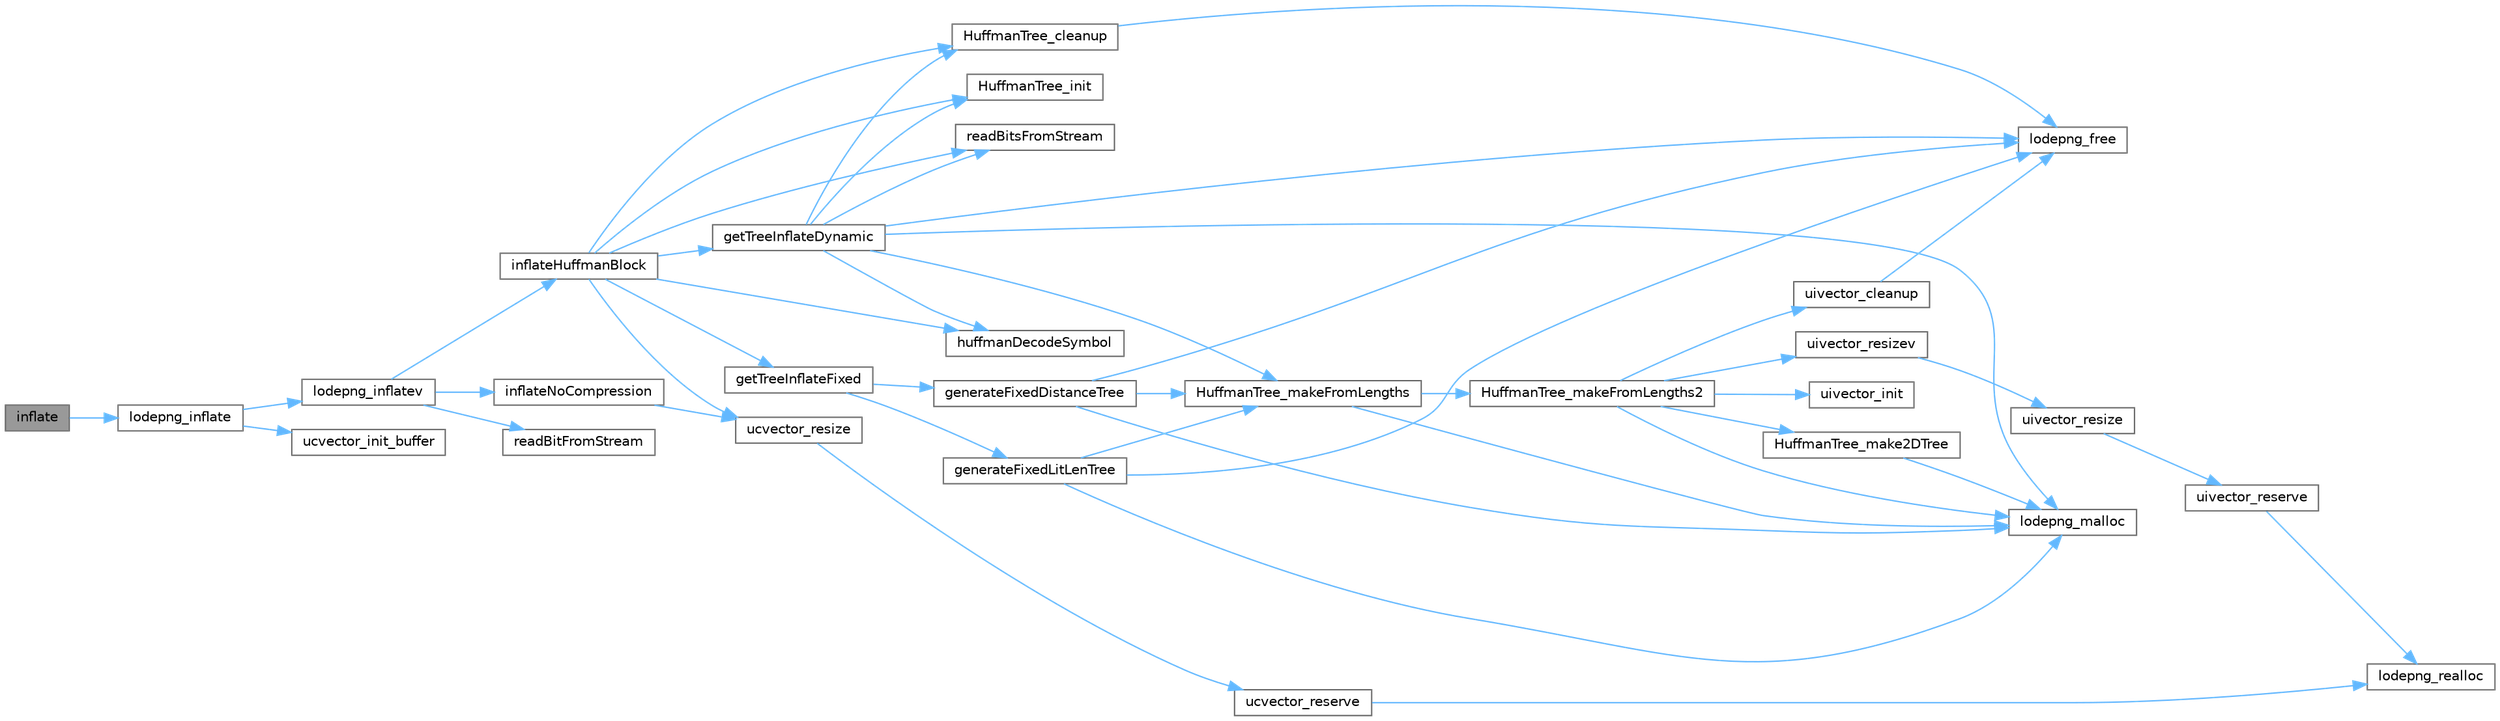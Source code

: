 digraph "inflate"
{
 // LATEX_PDF_SIZE
  bgcolor="transparent";
  edge [fontname=Helvetica,fontsize=10,labelfontname=Helvetica,labelfontsize=10];
  node [fontname=Helvetica,fontsize=10,shape=box,height=0.2,width=0.4];
  rankdir="LR";
  Node1 [id="Node000001",label="inflate",height=0.2,width=0.4,color="gray40", fillcolor="grey60", style="filled", fontcolor="black",tooltip=" "];
  Node1 -> Node2 [id="edge45_Node000001_Node000002",color="steelblue1",style="solid",tooltip=" "];
  Node2 [id="Node000002",label="lodepng_inflate",height=0.2,width=0.4,color="grey40", fillcolor="white", style="filled",URL="$lodepng_8cpp.html#a9c2f61923ad2ce3d47354923ba6df62d",tooltip=" "];
  Node2 -> Node3 [id="edge46_Node000002_Node000003",color="steelblue1",style="solid",tooltip=" "];
  Node3 [id="Node000003",label="lodepng_inflatev",height=0.2,width=0.4,color="grey40", fillcolor="white", style="filled",URL="$lodepng_8cpp.html#ab9bde96d8779ba938e3122c30f169c11",tooltip=" "];
  Node3 -> Node4 [id="edge47_Node000003_Node000004",color="steelblue1",style="solid",tooltip=" "];
  Node4 [id="Node000004",label="inflateHuffmanBlock",height=0.2,width=0.4,color="grey40", fillcolor="white", style="filled",URL="$lodepng_8cpp.html#a81bb15a46d4af11cbc78bb671971b099",tooltip=" "];
  Node4 -> Node5 [id="edge48_Node000004_Node000005",color="steelblue1",style="solid",tooltip=" "];
  Node5 [id="Node000005",label="getTreeInflateDynamic",height=0.2,width=0.4,color="grey40", fillcolor="white", style="filled",URL="$lodepng_8cpp.html#a83644e0bc7e164a26131b1b369907d3b",tooltip=" "];
  Node5 -> Node6 [id="edge49_Node000005_Node000006",color="steelblue1",style="solid",tooltip=" "];
  Node6 [id="Node000006",label="huffmanDecodeSymbol",height=0.2,width=0.4,color="grey40", fillcolor="white", style="filled",URL="$lodepng_8cpp.html#abf89fc00646f5514a9b1c4f69785e052",tooltip=" "];
  Node5 -> Node7 [id="edge50_Node000005_Node000007",color="steelblue1",style="solid",tooltip=" "];
  Node7 [id="Node000007",label="HuffmanTree_cleanup",height=0.2,width=0.4,color="grey40", fillcolor="white", style="filled",URL="$lodepng_8cpp.html#a3228e11a4562c70c9fb78931eb6eb44a",tooltip=" "];
  Node7 -> Node8 [id="edge51_Node000007_Node000008",color="steelblue1",style="solid",tooltip=" "];
  Node8 [id="Node000008",label="lodepng_free",height=0.2,width=0.4,color="grey40", fillcolor="white", style="filled",URL="$lodepng_8cpp.html#a5cabd4078527ba33b78791fac7e8b15c",tooltip=" "];
  Node5 -> Node9 [id="edge52_Node000005_Node000009",color="steelblue1",style="solid",tooltip=" "];
  Node9 [id="Node000009",label="HuffmanTree_init",height=0.2,width=0.4,color="grey40", fillcolor="white", style="filled",URL="$lodepng_8cpp.html#a37cb427b175e04defdc48569b76a375c",tooltip=" "];
  Node5 -> Node10 [id="edge53_Node000005_Node000010",color="steelblue1",style="solid",tooltip=" "];
  Node10 [id="Node000010",label="HuffmanTree_makeFromLengths",height=0.2,width=0.4,color="grey40", fillcolor="white", style="filled",URL="$lodepng_8cpp.html#aba97231d47c3cb5538a30bb0cd4be7e9",tooltip=" "];
  Node10 -> Node11 [id="edge54_Node000010_Node000011",color="steelblue1",style="solid",tooltip=" "];
  Node11 [id="Node000011",label="HuffmanTree_makeFromLengths2",height=0.2,width=0.4,color="grey40", fillcolor="white", style="filled",URL="$lodepng_8cpp.html#a6dd288bb82383b61cb04855b6a38680a",tooltip=" "];
  Node11 -> Node12 [id="edge55_Node000011_Node000012",color="steelblue1",style="solid",tooltip=" "];
  Node12 [id="Node000012",label="HuffmanTree_make2DTree",height=0.2,width=0.4,color="grey40", fillcolor="white", style="filled",URL="$lodepng_8cpp.html#aadc61a27e58bef1cc7722ea172bf58fd",tooltip=" "];
  Node12 -> Node13 [id="edge56_Node000012_Node000013",color="steelblue1",style="solid",tooltip=" "];
  Node13 [id="Node000013",label="lodepng_malloc",height=0.2,width=0.4,color="grey40", fillcolor="white", style="filled",URL="$lodepng_8cpp.html#a15c8edd4f42cb9696d8f837113af9d30",tooltip=" "];
  Node11 -> Node13 [id="edge57_Node000011_Node000013",color="steelblue1",style="solid",tooltip=" "];
  Node11 -> Node14 [id="edge58_Node000011_Node000014",color="steelblue1",style="solid",tooltip=" "];
  Node14 [id="Node000014",label="uivector_cleanup",height=0.2,width=0.4,color="grey40", fillcolor="white", style="filled",URL="$lodepng_8cpp.html#a58616079535e14a89a469632d078d336",tooltip=" "];
  Node14 -> Node8 [id="edge59_Node000014_Node000008",color="steelblue1",style="solid",tooltip=" "];
  Node11 -> Node15 [id="edge60_Node000011_Node000015",color="steelblue1",style="solid",tooltip=" "];
  Node15 [id="Node000015",label="uivector_init",height=0.2,width=0.4,color="grey40", fillcolor="white", style="filled",URL="$lodepng_8cpp.html#aa03164e774d0dea9886ccdbb3f591f49",tooltip=" "];
  Node11 -> Node16 [id="edge61_Node000011_Node000016",color="steelblue1",style="solid",tooltip=" "];
  Node16 [id="Node000016",label="uivector_resizev",height=0.2,width=0.4,color="grey40", fillcolor="white", style="filled",URL="$lodepng_8cpp.html#a2ceb381bbb52c2fc72946047b58ea11d",tooltip=" "];
  Node16 -> Node17 [id="edge62_Node000016_Node000017",color="steelblue1",style="solid",tooltip=" "];
  Node17 [id="Node000017",label="uivector_resize",height=0.2,width=0.4,color="grey40", fillcolor="white", style="filled",URL="$lodepng_8cpp.html#a348bbe51fbdd2881e2caabe468611a26",tooltip=" "];
  Node17 -> Node18 [id="edge63_Node000017_Node000018",color="steelblue1",style="solid",tooltip=" "];
  Node18 [id="Node000018",label="uivector_reserve",height=0.2,width=0.4,color="grey40", fillcolor="white", style="filled",URL="$lodepng_8cpp.html#a61adf65885d6d7d2ca17cc74c4878da2",tooltip=" "];
  Node18 -> Node19 [id="edge64_Node000018_Node000019",color="steelblue1",style="solid",tooltip=" "];
  Node19 [id="Node000019",label="lodepng_realloc",height=0.2,width=0.4,color="grey40", fillcolor="white", style="filled",URL="$lodepng_8cpp.html#ad7375c56c635fedd36932cf21b703162",tooltip=" "];
  Node10 -> Node13 [id="edge65_Node000010_Node000013",color="steelblue1",style="solid",tooltip=" "];
  Node5 -> Node8 [id="edge66_Node000005_Node000008",color="steelblue1",style="solid",tooltip=" "];
  Node5 -> Node13 [id="edge67_Node000005_Node000013",color="steelblue1",style="solid",tooltip=" "];
  Node5 -> Node20 [id="edge68_Node000005_Node000020",color="steelblue1",style="solid",tooltip=" "];
  Node20 [id="Node000020",label="readBitsFromStream",height=0.2,width=0.4,color="grey40", fillcolor="white", style="filled",URL="$lodepng_8cpp.html#aa7fbb9c4282b81dee9596cf334c7e719",tooltip=" "];
  Node4 -> Node21 [id="edge69_Node000004_Node000021",color="steelblue1",style="solid",tooltip=" "];
  Node21 [id="Node000021",label="getTreeInflateFixed",height=0.2,width=0.4,color="grey40", fillcolor="white", style="filled",URL="$lodepng_8cpp.html#abcd01b659a4a19a50aa61345cec2e89d",tooltip=" "];
  Node21 -> Node22 [id="edge70_Node000021_Node000022",color="steelblue1",style="solid",tooltip=" "];
  Node22 [id="Node000022",label="generateFixedDistanceTree",height=0.2,width=0.4,color="grey40", fillcolor="white", style="filled",URL="$lodepng_8cpp.html#afff6d2d37364f0329eba8b54c380b1ff",tooltip=" "];
  Node22 -> Node10 [id="edge71_Node000022_Node000010",color="steelblue1",style="solid",tooltip=" "];
  Node22 -> Node8 [id="edge72_Node000022_Node000008",color="steelblue1",style="solid",tooltip=" "];
  Node22 -> Node13 [id="edge73_Node000022_Node000013",color="steelblue1",style="solid",tooltip=" "];
  Node21 -> Node23 [id="edge74_Node000021_Node000023",color="steelblue1",style="solid",tooltip=" "];
  Node23 [id="Node000023",label="generateFixedLitLenTree",height=0.2,width=0.4,color="grey40", fillcolor="white", style="filled",URL="$lodepng_8cpp.html#ae061b285397842660d714272df841c39",tooltip=" "];
  Node23 -> Node10 [id="edge75_Node000023_Node000010",color="steelblue1",style="solid",tooltip=" "];
  Node23 -> Node8 [id="edge76_Node000023_Node000008",color="steelblue1",style="solid",tooltip=" "];
  Node23 -> Node13 [id="edge77_Node000023_Node000013",color="steelblue1",style="solid",tooltip=" "];
  Node4 -> Node6 [id="edge78_Node000004_Node000006",color="steelblue1",style="solid",tooltip=" "];
  Node4 -> Node7 [id="edge79_Node000004_Node000007",color="steelblue1",style="solid",tooltip=" "];
  Node4 -> Node9 [id="edge80_Node000004_Node000009",color="steelblue1",style="solid",tooltip=" "];
  Node4 -> Node20 [id="edge81_Node000004_Node000020",color="steelblue1",style="solid",tooltip=" "];
  Node4 -> Node24 [id="edge82_Node000004_Node000024",color="steelblue1",style="solid",tooltip=" "];
  Node24 [id="Node000024",label="ucvector_resize",height=0.2,width=0.4,color="grey40", fillcolor="white", style="filled",URL="$lodepng_8cpp.html#ae4e2da90ae4abb858852f211eb28d622",tooltip=" "];
  Node24 -> Node25 [id="edge83_Node000024_Node000025",color="steelblue1",style="solid",tooltip=" "];
  Node25 [id="Node000025",label="ucvector_reserve",height=0.2,width=0.4,color="grey40", fillcolor="white", style="filled",URL="$lodepng_8cpp.html#ac03e508691c2826ee4065627465ccb4a",tooltip=" "];
  Node25 -> Node19 [id="edge84_Node000025_Node000019",color="steelblue1",style="solid",tooltip=" "];
  Node3 -> Node26 [id="edge85_Node000003_Node000026",color="steelblue1",style="solid",tooltip=" "];
  Node26 [id="Node000026",label="inflateNoCompression",height=0.2,width=0.4,color="grey40", fillcolor="white", style="filled",URL="$lodepng_8cpp.html#ab38930a2237fe8c8d4ac9af09a95a04b",tooltip=" "];
  Node26 -> Node24 [id="edge86_Node000026_Node000024",color="steelblue1",style="solid",tooltip=" "];
  Node3 -> Node27 [id="edge87_Node000003_Node000027",color="steelblue1",style="solid",tooltip=" "];
  Node27 [id="Node000027",label="readBitFromStream",height=0.2,width=0.4,color="grey40", fillcolor="white", style="filled",URL="$lodepng_8cpp.html#a2f08dd6df293eb1fdfdd193892a699ed",tooltip=" "];
  Node2 -> Node28 [id="edge88_Node000002_Node000028",color="steelblue1",style="solid",tooltip=" "];
  Node28 [id="Node000028",label="ucvector_init_buffer",height=0.2,width=0.4,color="grey40", fillcolor="white", style="filled",URL="$lodepng_8cpp.html#a965dbd8125f0471f3e0d8206b4c91f22",tooltip=" "];
}
